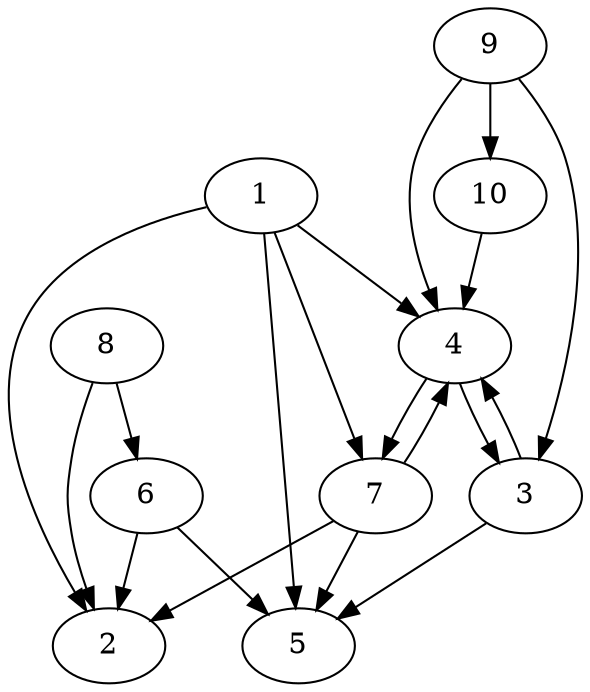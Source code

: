 digraph G {
  1 -> {2;4;5;7;};
  2;
  3 -> {4;5;};
  4 -> {7;3;};
  5;
  6 -> {5;2;};
  7 -> {4;5;2;};
  8 -> {6;2;};
  9 -> {4;10;3;};
  10 -> {4;};
}
